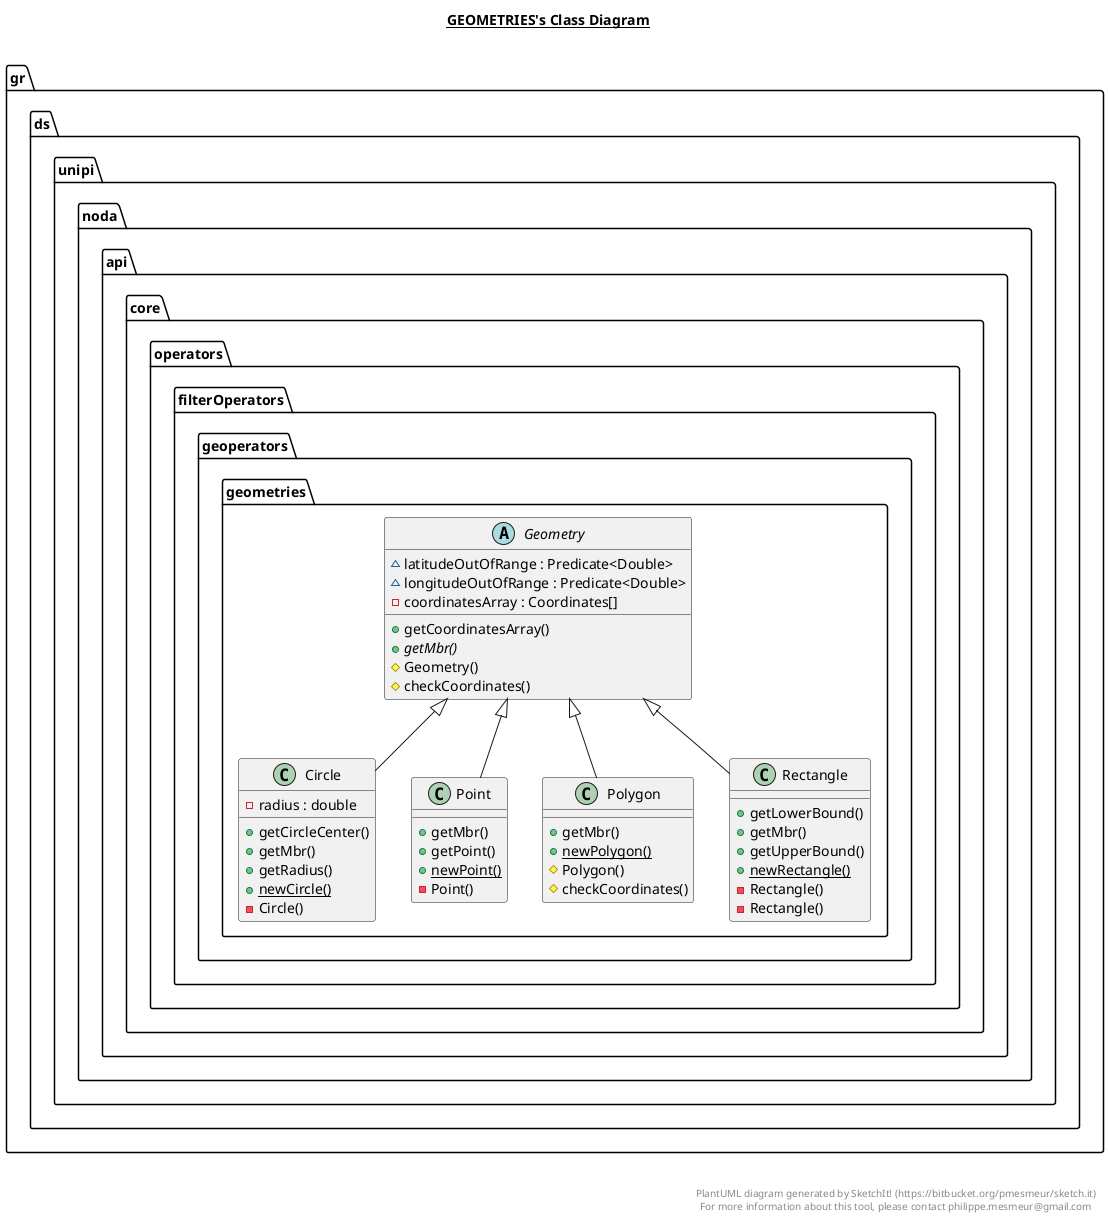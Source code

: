 @startuml

title __GEOMETRIES's Class Diagram__\n

  namespace gr.ds.unipi.noda.api.core.operators {
    namespace filterOperators {
      namespace geoperators {
        namespace geometries {
          class gr.ds.unipi.noda.api.core.operators.filterOperators.geoperators.geometries.Circle {
              - radius : double
              + getCircleCenter()
              + getMbr()
              + getRadius()
              {static} + newCircle()
              - Circle()
          }
        }
      }
    }
  }
  

  namespace gr.ds.unipi.noda.api.core.operators {
    namespace filterOperators {
      namespace geoperators {
        namespace geometries {
          abstract class gr.ds.unipi.noda.api.core.operators.filterOperators.geoperators.geometries.Geometry {
              ~ latitudeOutOfRange : Predicate<Double>
              ~ longitudeOutOfRange : Predicate<Double>
              - coordinatesArray : Coordinates[]
              + getCoordinatesArray()
              {abstract} + getMbr()
              # Geometry()
              # checkCoordinates()
          }
        }
      }
    }
  }
  

  namespace gr.ds.unipi.noda.api.core.operators {
    namespace filterOperators {
      namespace geoperators {
        namespace geometries {
          class gr.ds.unipi.noda.api.core.operators.filterOperators.geoperators.geometries.Point {
              + getMbr()
              + getPoint()
              {static} + newPoint()
              - Point()
          }
        }
      }
    }
  }
  

  namespace gr.ds.unipi.noda.api.core.operators {
    namespace filterOperators {
      namespace geoperators {
        namespace geometries {
          class gr.ds.unipi.noda.api.core.operators.filterOperators.geoperators.geometries.Polygon {
              + getMbr()
              {static} + newPolygon()
              # Polygon()
              # checkCoordinates()
          }
        }
      }
    }
  }
  

  namespace gr.ds.unipi.noda.api.core.operators {
    namespace filterOperators {
      namespace geoperators {
        namespace geometries {
          class gr.ds.unipi.noda.api.core.operators.filterOperators.geoperators.geometries.Rectangle {
              + getLowerBound()
              + getMbr()
              + getUpperBound()
              {static} + newRectangle()
              - Rectangle()
              - Rectangle()
          }
        }
      }
    }
  }
  

  gr.ds.unipi.noda.api.core.operators.filterOperators.geoperators.geometries.Circle -up-|> gr.ds.unipi.noda.api.core.operators.filterOperators.geoperators.geometries.Geometry
  gr.ds.unipi.noda.api.core.operators.filterOperators.geoperators.geometries.Point -up-|> gr.ds.unipi.noda.api.core.operators.filterOperators.geoperators.geometries.Geometry
  gr.ds.unipi.noda.api.core.operators.filterOperators.geoperators.geometries.Polygon -up-|> gr.ds.unipi.noda.api.core.operators.filterOperators.geoperators.geometries.Geometry
  gr.ds.unipi.noda.api.core.operators.filterOperators.geoperators.geometries.Rectangle -up-|> gr.ds.unipi.noda.api.core.operators.filterOperators.geoperators.geometries.Geometry


right footer


PlantUML diagram generated by SketchIt! (https://bitbucket.org/pmesmeur/sketch.it)
For more information about this tool, please contact philippe.mesmeur@gmail.com
endfooter

@enduml
